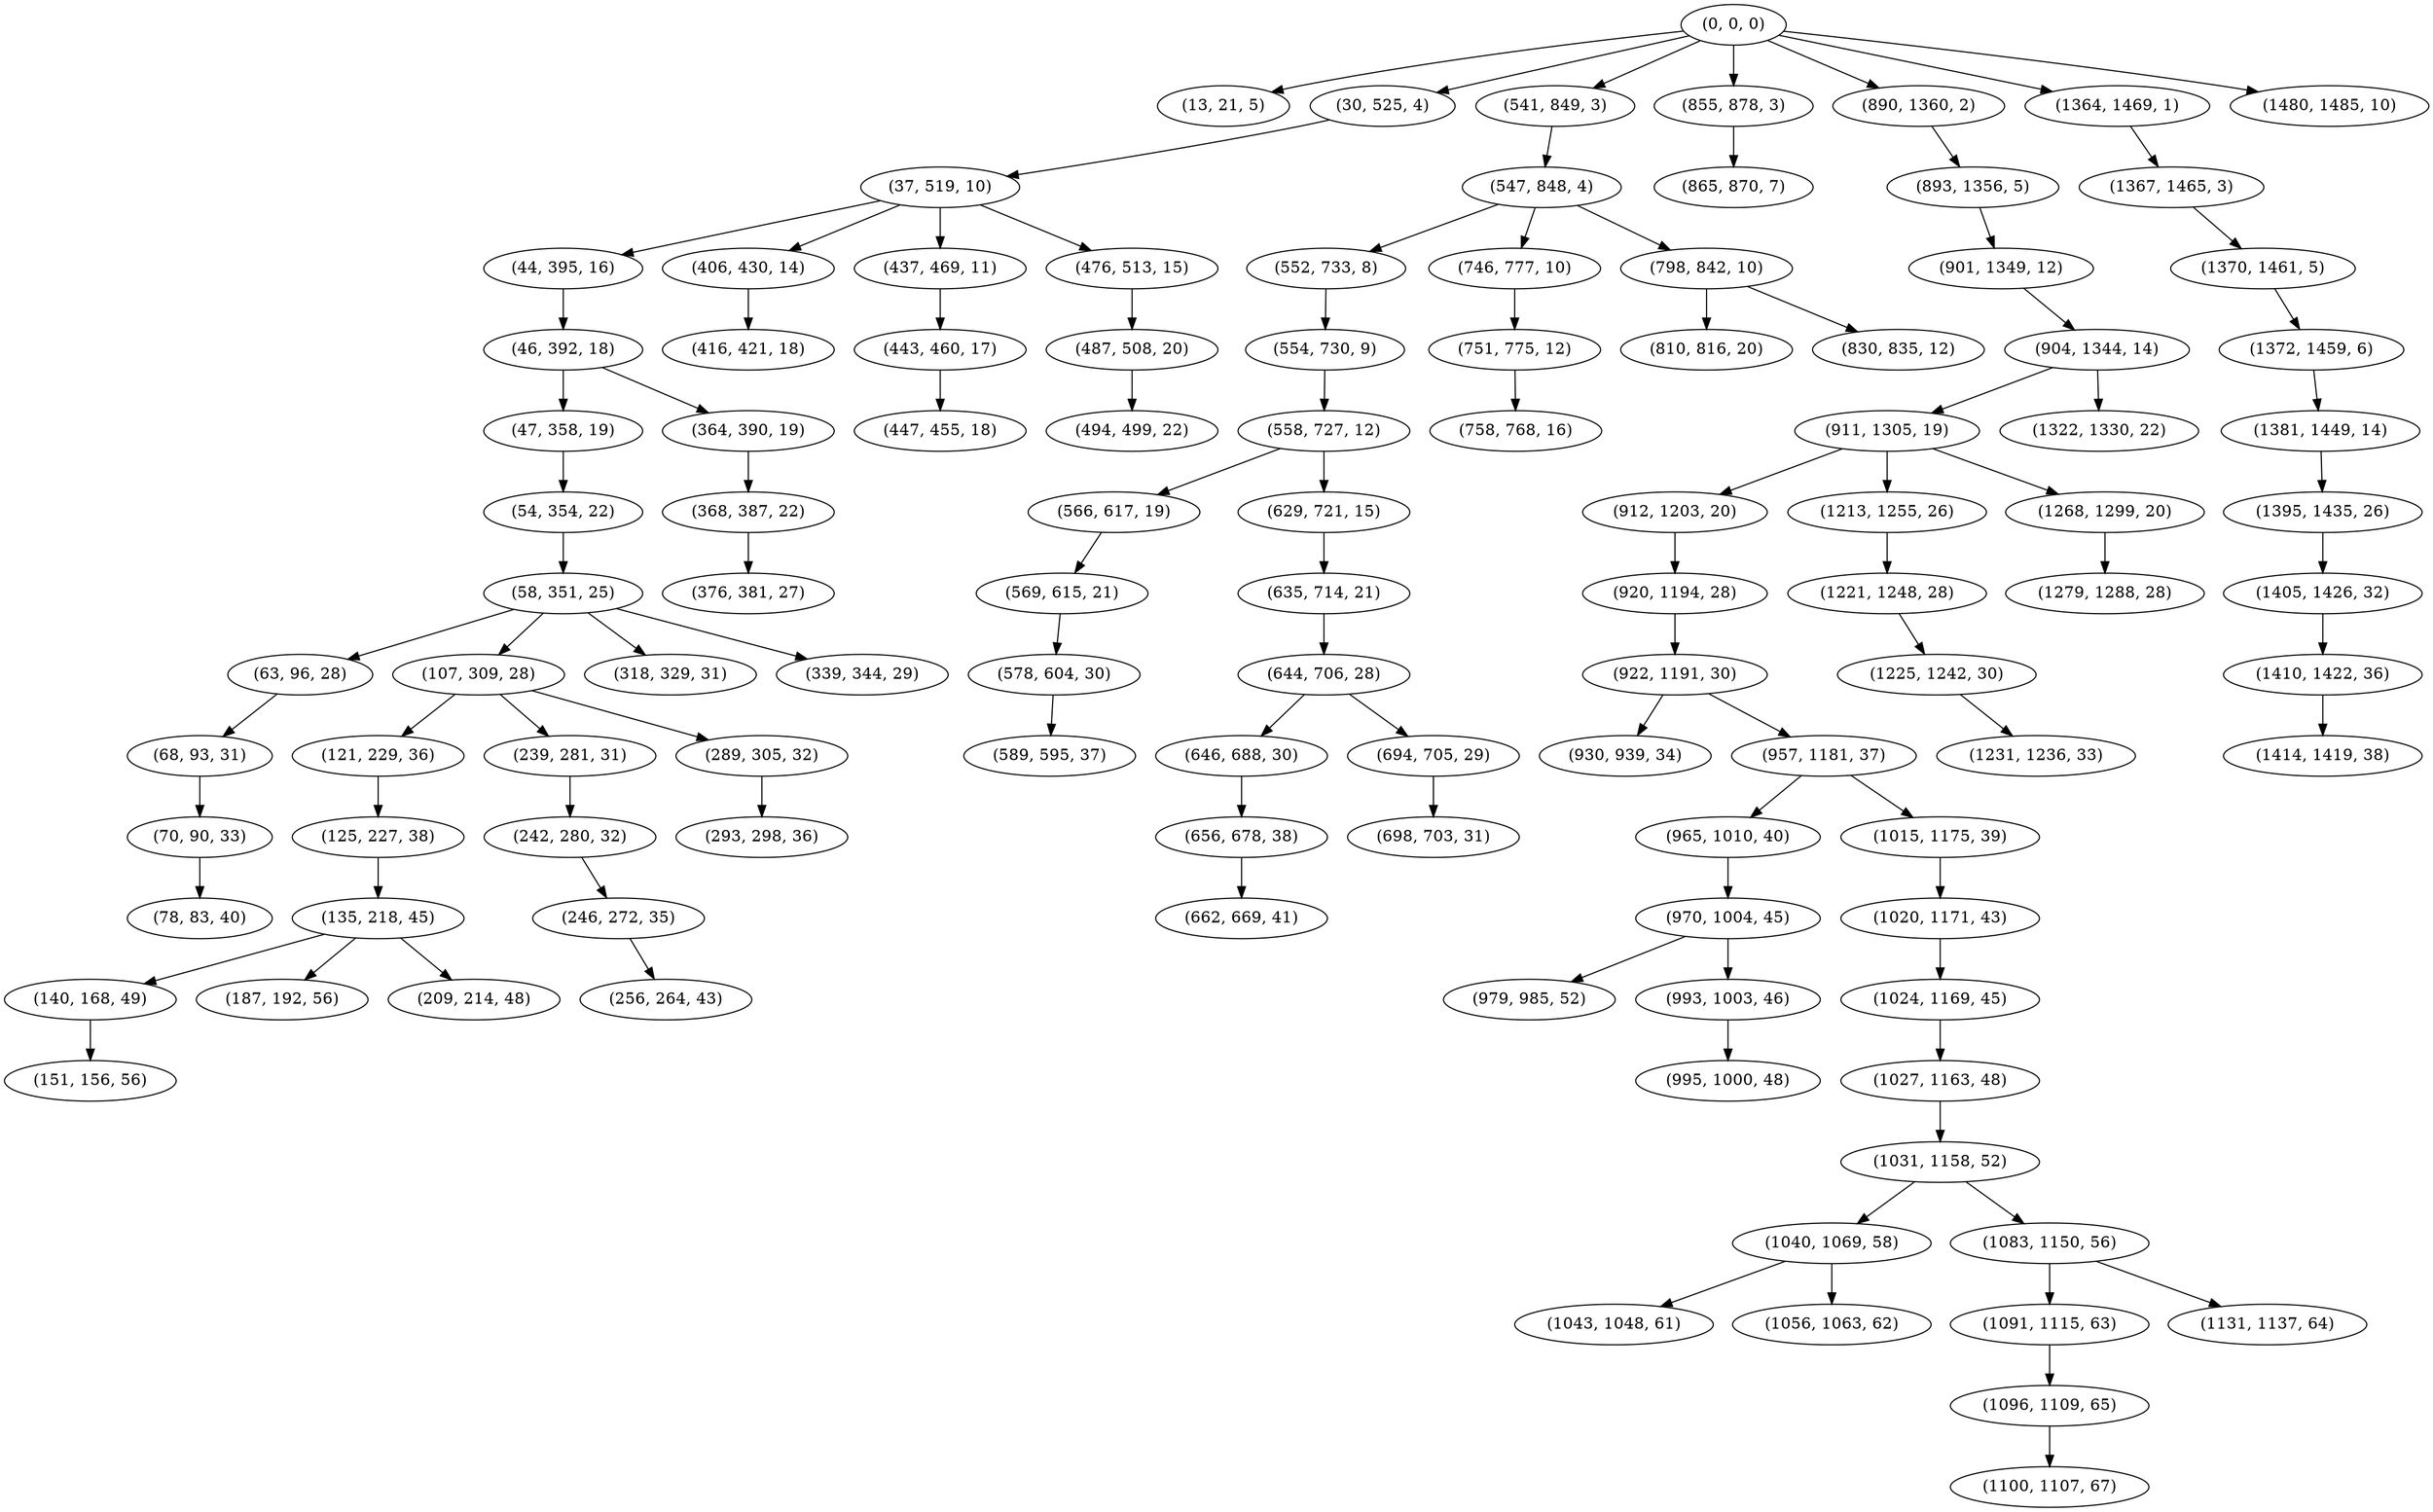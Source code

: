 digraph tree {
    "(0, 0, 0)";
    "(13, 21, 5)";
    "(30, 525, 4)";
    "(37, 519, 10)";
    "(44, 395, 16)";
    "(46, 392, 18)";
    "(47, 358, 19)";
    "(54, 354, 22)";
    "(58, 351, 25)";
    "(63, 96, 28)";
    "(68, 93, 31)";
    "(70, 90, 33)";
    "(78, 83, 40)";
    "(107, 309, 28)";
    "(121, 229, 36)";
    "(125, 227, 38)";
    "(135, 218, 45)";
    "(140, 168, 49)";
    "(151, 156, 56)";
    "(187, 192, 56)";
    "(209, 214, 48)";
    "(239, 281, 31)";
    "(242, 280, 32)";
    "(246, 272, 35)";
    "(256, 264, 43)";
    "(289, 305, 32)";
    "(293, 298, 36)";
    "(318, 329, 31)";
    "(339, 344, 29)";
    "(364, 390, 19)";
    "(368, 387, 22)";
    "(376, 381, 27)";
    "(406, 430, 14)";
    "(416, 421, 18)";
    "(437, 469, 11)";
    "(443, 460, 17)";
    "(447, 455, 18)";
    "(476, 513, 15)";
    "(487, 508, 20)";
    "(494, 499, 22)";
    "(541, 849, 3)";
    "(547, 848, 4)";
    "(552, 733, 8)";
    "(554, 730, 9)";
    "(558, 727, 12)";
    "(566, 617, 19)";
    "(569, 615, 21)";
    "(578, 604, 30)";
    "(589, 595, 37)";
    "(629, 721, 15)";
    "(635, 714, 21)";
    "(644, 706, 28)";
    "(646, 688, 30)";
    "(656, 678, 38)";
    "(662, 669, 41)";
    "(694, 705, 29)";
    "(698, 703, 31)";
    "(746, 777, 10)";
    "(751, 775, 12)";
    "(758, 768, 16)";
    "(798, 842, 10)";
    "(810, 816, 20)";
    "(830, 835, 12)";
    "(855, 878, 3)";
    "(865, 870, 7)";
    "(890, 1360, 2)";
    "(893, 1356, 5)";
    "(901, 1349, 12)";
    "(904, 1344, 14)";
    "(911, 1305, 19)";
    "(912, 1203, 20)";
    "(920, 1194, 28)";
    "(922, 1191, 30)";
    "(930, 939, 34)";
    "(957, 1181, 37)";
    "(965, 1010, 40)";
    "(970, 1004, 45)";
    "(979, 985, 52)";
    "(993, 1003, 46)";
    "(995, 1000, 48)";
    "(1015, 1175, 39)";
    "(1020, 1171, 43)";
    "(1024, 1169, 45)";
    "(1027, 1163, 48)";
    "(1031, 1158, 52)";
    "(1040, 1069, 58)";
    "(1043, 1048, 61)";
    "(1056, 1063, 62)";
    "(1083, 1150, 56)";
    "(1091, 1115, 63)";
    "(1096, 1109, 65)";
    "(1100, 1107, 67)";
    "(1131, 1137, 64)";
    "(1213, 1255, 26)";
    "(1221, 1248, 28)";
    "(1225, 1242, 30)";
    "(1231, 1236, 33)";
    "(1268, 1299, 20)";
    "(1279, 1288, 28)";
    "(1322, 1330, 22)";
    "(1364, 1469, 1)";
    "(1367, 1465, 3)";
    "(1370, 1461, 5)";
    "(1372, 1459, 6)";
    "(1381, 1449, 14)";
    "(1395, 1435, 26)";
    "(1405, 1426, 32)";
    "(1410, 1422, 36)";
    "(1414, 1419, 38)";
    "(1480, 1485, 10)";
    "(0, 0, 0)" -> "(13, 21, 5)";
    "(0, 0, 0)" -> "(30, 525, 4)";
    "(0, 0, 0)" -> "(541, 849, 3)";
    "(0, 0, 0)" -> "(855, 878, 3)";
    "(0, 0, 0)" -> "(890, 1360, 2)";
    "(0, 0, 0)" -> "(1364, 1469, 1)";
    "(0, 0, 0)" -> "(1480, 1485, 10)";
    "(30, 525, 4)" -> "(37, 519, 10)";
    "(37, 519, 10)" -> "(44, 395, 16)";
    "(37, 519, 10)" -> "(406, 430, 14)";
    "(37, 519, 10)" -> "(437, 469, 11)";
    "(37, 519, 10)" -> "(476, 513, 15)";
    "(44, 395, 16)" -> "(46, 392, 18)";
    "(46, 392, 18)" -> "(47, 358, 19)";
    "(46, 392, 18)" -> "(364, 390, 19)";
    "(47, 358, 19)" -> "(54, 354, 22)";
    "(54, 354, 22)" -> "(58, 351, 25)";
    "(58, 351, 25)" -> "(63, 96, 28)";
    "(58, 351, 25)" -> "(107, 309, 28)";
    "(58, 351, 25)" -> "(318, 329, 31)";
    "(58, 351, 25)" -> "(339, 344, 29)";
    "(63, 96, 28)" -> "(68, 93, 31)";
    "(68, 93, 31)" -> "(70, 90, 33)";
    "(70, 90, 33)" -> "(78, 83, 40)";
    "(107, 309, 28)" -> "(121, 229, 36)";
    "(107, 309, 28)" -> "(239, 281, 31)";
    "(107, 309, 28)" -> "(289, 305, 32)";
    "(121, 229, 36)" -> "(125, 227, 38)";
    "(125, 227, 38)" -> "(135, 218, 45)";
    "(135, 218, 45)" -> "(140, 168, 49)";
    "(135, 218, 45)" -> "(187, 192, 56)";
    "(135, 218, 45)" -> "(209, 214, 48)";
    "(140, 168, 49)" -> "(151, 156, 56)";
    "(239, 281, 31)" -> "(242, 280, 32)";
    "(242, 280, 32)" -> "(246, 272, 35)";
    "(246, 272, 35)" -> "(256, 264, 43)";
    "(289, 305, 32)" -> "(293, 298, 36)";
    "(364, 390, 19)" -> "(368, 387, 22)";
    "(368, 387, 22)" -> "(376, 381, 27)";
    "(406, 430, 14)" -> "(416, 421, 18)";
    "(437, 469, 11)" -> "(443, 460, 17)";
    "(443, 460, 17)" -> "(447, 455, 18)";
    "(476, 513, 15)" -> "(487, 508, 20)";
    "(487, 508, 20)" -> "(494, 499, 22)";
    "(541, 849, 3)" -> "(547, 848, 4)";
    "(547, 848, 4)" -> "(552, 733, 8)";
    "(547, 848, 4)" -> "(746, 777, 10)";
    "(547, 848, 4)" -> "(798, 842, 10)";
    "(552, 733, 8)" -> "(554, 730, 9)";
    "(554, 730, 9)" -> "(558, 727, 12)";
    "(558, 727, 12)" -> "(566, 617, 19)";
    "(558, 727, 12)" -> "(629, 721, 15)";
    "(566, 617, 19)" -> "(569, 615, 21)";
    "(569, 615, 21)" -> "(578, 604, 30)";
    "(578, 604, 30)" -> "(589, 595, 37)";
    "(629, 721, 15)" -> "(635, 714, 21)";
    "(635, 714, 21)" -> "(644, 706, 28)";
    "(644, 706, 28)" -> "(646, 688, 30)";
    "(644, 706, 28)" -> "(694, 705, 29)";
    "(646, 688, 30)" -> "(656, 678, 38)";
    "(656, 678, 38)" -> "(662, 669, 41)";
    "(694, 705, 29)" -> "(698, 703, 31)";
    "(746, 777, 10)" -> "(751, 775, 12)";
    "(751, 775, 12)" -> "(758, 768, 16)";
    "(798, 842, 10)" -> "(810, 816, 20)";
    "(798, 842, 10)" -> "(830, 835, 12)";
    "(855, 878, 3)" -> "(865, 870, 7)";
    "(890, 1360, 2)" -> "(893, 1356, 5)";
    "(893, 1356, 5)" -> "(901, 1349, 12)";
    "(901, 1349, 12)" -> "(904, 1344, 14)";
    "(904, 1344, 14)" -> "(911, 1305, 19)";
    "(904, 1344, 14)" -> "(1322, 1330, 22)";
    "(911, 1305, 19)" -> "(912, 1203, 20)";
    "(911, 1305, 19)" -> "(1213, 1255, 26)";
    "(911, 1305, 19)" -> "(1268, 1299, 20)";
    "(912, 1203, 20)" -> "(920, 1194, 28)";
    "(920, 1194, 28)" -> "(922, 1191, 30)";
    "(922, 1191, 30)" -> "(930, 939, 34)";
    "(922, 1191, 30)" -> "(957, 1181, 37)";
    "(957, 1181, 37)" -> "(965, 1010, 40)";
    "(957, 1181, 37)" -> "(1015, 1175, 39)";
    "(965, 1010, 40)" -> "(970, 1004, 45)";
    "(970, 1004, 45)" -> "(979, 985, 52)";
    "(970, 1004, 45)" -> "(993, 1003, 46)";
    "(993, 1003, 46)" -> "(995, 1000, 48)";
    "(1015, 1175, 39)" -> "(1020, 1171, 43)";
    "(1020, 1171, 43)" -> "(1024, 1169, 45)";
    "(1024, 1169, 45)" -> "(1027, 1163, 48)";
    "(1027, 1163, 48)" -> "(1031, 1158, 52)";
    "(1031, 1158, 52)" -> "(1040, 1069, 58)";
    "(1031, 1158, 52)" -> "(1083, 1150, 56)";
    "(1040, 1069, 58)" -> "(1043, 1048, 61)";
    "(1040, 1069, 58)" -> "(1056, 1063, 62)";
    "(1083, 1150, 56)" -> "(1091, 1115, 63)";
    "(1083, 1150, 56)" -> "(1131, 1137, 64)";
    "(1091, 1115, 63)" -> "(1096, 1109, 65)";
    "(1096, 1109, 65)" -> "(1100, 1107, 67)";
    "(1213, 1255, 26)" -> "(1221, 1248, 28)";
    "(1221, 1248, 28)" -> "(1225, 1242, 30)";
    "(1225, 1242, 30)" -> "(1231, 1236, 33)";
    "(1268, 1299, 20)" -> "(1279, 1288, 28)";
    "(1364, 1469, 1)" -> "(1367, 1465, 3)";
    "(1367, 1465, 3)" -> "(1370, 1461, 5)";
    "(1370, 1461, 5)" -> "(1372, 1459, 6)";
    "(1372, 1459, 6)" -> "(1381, 1449, 14)";
    "(1381, 1449, 14)" -> "(1395, 1435, 26)";
    "(1395, 1435, 26)" -> "(1405, 1426, 32)";
    "(1405, 1426, 32)" -> "(1410, 1422, 36)";
    "(1410, 1422, 36)" -> "(1414, 1419, 38)";
}
